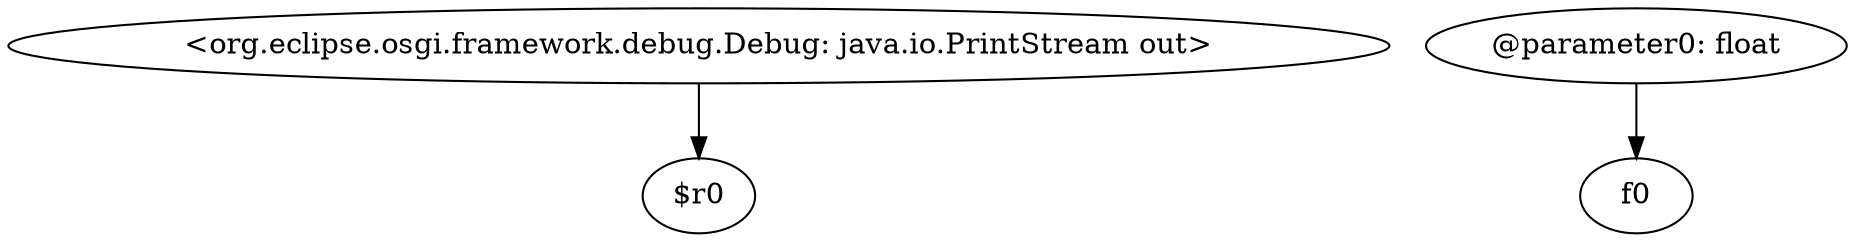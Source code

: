 digraph g {
0[label="<org.eclipse.osgi.framework.debug.Debug: java.io.PrintStream out>"]
1[label="$r0"]
0->1[label=""]
2[label="@parameter0: float"]
3[label="f0"]
2->3[label=""]
}